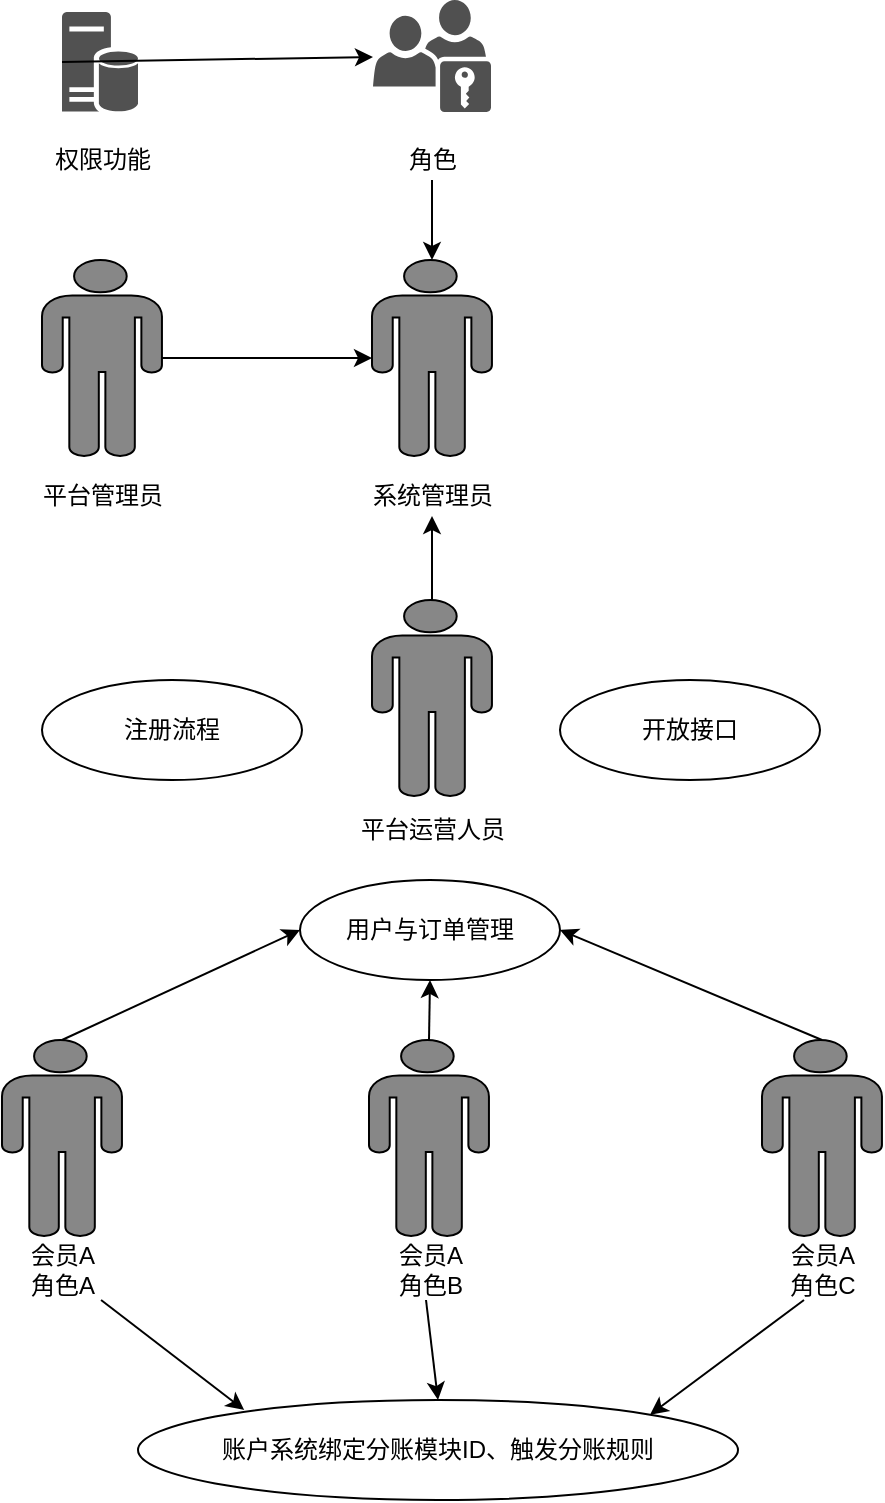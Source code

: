 <mxfile version="12.9.9" type="device"><diagram id="GYDrS34fyxrOtJpYogW4" name="第 1 页"><mxGraphModel dx="1086" dy="806" grid="1" gridSize="10" guides="1" tooltips="1" connect="1" arrows="1" fold="1" page="1" pageScale="1" pageWidth="827" pageHeight="1169" math="0" shadow="0"><root><mxCell id="0"/><mxCell id="1" parent="0"/><mxCell id="rxxtE14Z9-L_EbQFx3h2-1" value="" style="edgeStyle=orthogonalEdgeStyle;rounded=0;orthogonalLoop=1;jettySize=auto;html=1;entryX=0.5;entryY=0;entryDx=0;entryDy=0;entryPerimeter=0;" edge="1" parent="1" source="rxxtE14Z9-L_EbQFx3h2-2" target="rxxtE14Z9-L_EbQFx3h2-8"><mxGeometry relative="1" as="geometry"><mxPoint x="415" y="340" as="targetPoint"/></mxGeometry></mxCell><mxCell id="rxxtE14Z9-L_EbQFx3h2-2" value="角色" style="text;html=1;align=center;verticalAlign=middle;resizable=0;points=[];autosize=1;" vertex="1" parent="1"><mxGeometry x="395" y="240" width="40" height="20" as="geometry"/></mxCell><mxCell id="rxxtE14Z9-L_EbQFx3h2-3" value="" style="shape=mxgraph.signs.people.man_1;html=1;fillColor=#878787;strokeColor=#000000;verticalLabelPosition=bottom;verticalAlign=top;align=center;" vertex="1" parent="1"><mxGeometry x="220" y="300" width="60" height="98" as="geometry"/></mxCell><mxCell id="rxxtE14Z9-L_EbQFx3h2-4" value="平台管理员" style="text;html=1;align=center;verticalAlign=middle;resizable=0;points=[];autosize=1;" vertex="1" parent="1"><mxGeometry x="210" y="408" width="80" height="20" as="geometry"/></mxCell><mxCell id="rxxtE14Z9-L_EbQFx3h2-5" value="权限功能" style="text;html=1;align=center;verticalAlign=middle;resizable=0;points=[];autosize=1;" vertex="1" parent="1"><mxGeometry x="220" y="240" width="60" height="20" as="geometry"/></mxCell><mxCell id="rxxtE14Z9-L_EbQFx3h2-6" value="" style="shape=mxgraph.signs.people.man_1;html=1;fillColor=#878787;strokeColor=#000000;verticalLabelPosition=bottom;verticalAlign=top;align=center;" vertex="1" parent="1"><mxGeometry x="385" y="470" width="60" height="98" as="geometry"/></mxCell><mxCell id="rxxtE14Z9-L_EbQFx3h2-7" value="平台运营人员" style="text;html=1;align=center;verticalAlign=middle;resizable=0;points=[];autosize=1;" vertex="1" parent="1"><mxGeometry x="370" y="575" width="90" height="20" as="geometry"/></mxCell><mxCell id="rxxtE14Z9-L_EbQFx3h2-8" value="" style="shape=mxgraph.signs.people.man_1;html=1;fillColor=#878787;strokeColor=#000000;verticalLabelPosition=bottom;verticalAlign=top;align=center;" vertex="1" parent="1"><mxGeometry x="385" y="300" width="60" height="98" as="geometry"/></mxCell><mxCell id="rxxtE14Z9-L_EbQFx3h2-9" value="系统管理员" style="text;html=1;align=center;verticalAlign=middle;resizable=0;points=[];autosize=1;" vertex="1" parent="1"><mxGeometry x="375" y="408" width="80" height="20" as="geometry"/></mxCell><mxCell id="rxxtE14Z9-L_EbQFx3h2-10" value="" style="pointerEvents=1;shadow=0;dashed=0;html=1;strokeColor=none;fillColor=#505050;labelPosition=center;verticalLabelPosition=bottom;verticalAlign=top;outlineConnect=0;align=center;shape=mxgraph.office.users.role_group;" vertex="1" parent="1"><mxGeometry x="385.5" y="170" width="59" height="56" as="geometry"/></mxCell><mxCell id="rxxtE14Z9-L_EbQFx3h2-11" value="" style="pointerEvents=1;shadow=0;dashed=0;html=1;strokeColor=none;labelPosition=center;verticalLabelPosition=bottom;verticalAlign=top;align=center;fillColor=#515151;shape=mxgraph.mscae.enterprise.database_server" vertex="1" parent="1"><mxGeometry x="230" y="176" width="38" height="50" as="geometry"/></mxCell><mxCell id="rxxtE14Z9-L_EbQFx3h2-12" value="" style="endArrow=classic;html=1;entryX=0;entryY=0.5;entryDx=0;entryDy=0;entryPerimeter=0;exitX=1;exitY=0.5;exitDx=0;exitDy=0;exitPerimeter=0;" edge="1" parent="1" source="rxxtE14Z9-L_EbQFx3h2-3" target="rxxtE14Z9-L_EbQFx3h2-8"><mxGeometry width="50" height="50" relative="1" as="geometry"><mxPoint x="304.5" y="550" as="sourcePoint"/><mxPoint x="594.5" y="420" as="targetPoint"/></mxGeometry></mxCell><mxCell id="rxxtE14Z9-L_EbQFx3h2-13" value="" style="endArrow=classic;html=1;exitX=0.5;exitY=0;exitDx=0;exitDy=0;exitPerimeter=0;" edge="1" parent="1" source="rxxtE14Z9-L_EbQFx3h2-6" target="rxxtE14Z9-L_EbQFx3h2-9"><mxGeometry width="50" height="50" relative="1" as="geometry"><mxPoint x="314.5" y="560" as="sourcePoint"/><mxPoint x="412.54" y="468" as="targetPoint"/></mxGeometry></mxCell><mxCell id="rxxtE14Z9-L_EbQFx3h2-14" value="" style="endArrow=classic;html=1;exitX=0;exitY=0.5;exitDx=0;exitDy=0;exitPerimeter=0;" edge="1" parent="1" source="rxxtE14Z9-L_EbQFx3h2-11" target="rxxtE14Z9-L_EbQFx3h2-10"><mxGeometry width="50" height="50" relative="1" as="geometry"><mxPoint x="524.5" y="572" as="sourcePoint"/><mxPoint x="435.019" y="478" as="targetPoint"/></mxGeometry></mxCell><mxCell id="rxxtE14Z9-L_EbQFx3h2-17" value="注册流程" style="ellipse;whiteSpace=wrap;html=1;" vertex="1" parent="1"><mxGeometry x="220" y="510" width="130" height="50" as="geometry"/></mxCell><mxCell id="rxxtE14Z9-L_EbQFx3h2-18" value="用户与订单管理" style="ellipse;whiteSpace=wrap;html=1;" vertex="1" parent="1"><mxGeometry x="349" y="610" width="130" height="50" as="geometry"/></mxCell><mxCell id="rxxtE14Z9-L_EbQFx3h2-19" value="账户系统绑定分账模块ID、触发分账规则" style="ellipse;whiteSpace=wrap;html=1;" vertex="1" parent="1"><mxGeometry x="268" y="870" width="300" height="50" as="geometry"/></mxCell><mxCell id="rxxtE14Z9-L_EbQFx3h2-21" value="" style="shape=mxgraph.signs.people.man_1;html=1;fillColor=#878787;strokeColor=#000000;verticalLabelPosition=bottom;verticalAlign=top;align=center;" vertex="1" parent="1"><mxGeometry x="200" y="690" width="60" height="98" as="geometry"/></mxCell><mxCell id="rxxtE14Z9-L_EbQFx3h2-22" value="" style="shape=mxgraph.signs.people.man_1;html=1;fillColor=#878787;strokeColor=#000000;verticalLabelPosition=bottom;verticalAlign=top;align=center;" vertex="1" parent="1"><mxGeometry x="383.5" y="690" width="60" height="98" as="geometry"/></mxCell><mxCell id="rxxtE14Z9-L_EbQFx3h2-23" value="" style="endArrow=classic;html=1;exitX=0.5;exitY=0;exitDx=0;exitDy=0;exitPerimeter=0;entryX=0;entryY=0.5;entryDx=0;entryDy=0;" edge="1" parent="1" source="rxxtE14Z9-L_EbQFx3h2-21" target="rxxtE14Z9-L_EbQFx3h2-18"><mxGeometry width="50" height="50" relative="1" as="geometry"><mxPoint x="390" y="610" as="sourcePoint"/><mxPoint x="410" y="680" as="targetPoint"/></mxGeometry></mxCell><mxCell id="rxxtE14Z9-L_EbQFx3h2-24" value="" style="endArrow=classic;html=1;exitX=0.5;exitY=0;exitDx=0;exitDy=0;exitPerimeter=0;entryX=0.5;entryY=1;entryDx=0;entryDy=0;" edge="1" parent="1" source="rxxtE14Z9-L_EbQFx3h2-22" target="rxxtE14Z9-L_EbQFx3h2-18"><mxGeometry width="50" height="50" relative="1" as="geometry"><mxPoint x="240" y="760" as="sourcePoint"/><mxPoint x="360" y="655" as="targetPoint"/></mxGeometry></mxCell><mxCell id="rxxtE14Z9-L_EbQFx3h2-25" value="会员A&lt;br&gt;角色B" style="text;html=1;align=center;verticalAlign=middle;resizable=0;points=[];autosize=1;fillColor=#FFFFFF;" vertex="1" parent="1"><mxGeometry x="388.5" y="790" width="50" height="30" as="geometry"/></mxCell><mxCell id="rxxtE14Z9-L_EbQFx3h2-26" value="会员A&lt;br&gt;角色A" style="text;html=1;align=center;verticalAlign=middle;resizable=0;points=[];autosize=1;fillColor=#FFFFFF;" vertex="1" parent="1"><mxGeometry x="205" y="790" width="50" height="30" as="geometry"/></mxCell><mxCell id="rxxtE14Z9-L_EbQFx3h2-33" value="开放接口" style="ellipse;whiteSpace=wrap;html=1;" vertex="1" parent="1"><mxGeometry x="479" y="510" width="130" height="50" as="geometry"/></mxCell><mxCell id="rxxtE14Z9-L_EbQFx3h2-34" value="" style="shape=mxgraph.signs.people.man_1;html=1;fillColor=#878787;strokeColor=#000000;verticalLabelPosition=bottom;verticalAlign=top;align=center;" vertex="1" parent="1"><mxGeometry x="580" y="690" width="60" height="98" as="geometry"/></mxCell><mxCell id="rxxtE14Z9-L_EbQFx3h2-35" value="会员A&lt;br&gt;角色C" style="text;html=1;align=center;verticalAlign=middle;resizable=0;points=[];autosize=1;fillColor=#FFFFFF;" vertex="1" parent="1"><mxGeometry x="585" y="790" width="50" height="30" as="geometry"/></mxCell><mxCell id="rxxtE14Z9-L_EbQFx3h2-37" value="" style="endArrow=classic;html=1;exitX=0.5;exitY=0;exitDx=0;exitDy=0;exitPerimeter=0;entryX=1;entryY=0.5;entryDx=0;entryDy=0;" edge="1" parent="1" source="rxxtE14Z9-L_EbQFx3h2-34" target="rxxtE14Z9-L_EbQFx3h2-18"><mxGeometry width="50" height="50" relative="1" as="geometry"><mxPoint x="511" y="690" as="sourcePoint"/><mxPoint x="435" y="660" as="targetPoint"/></mxGeometry></mxCell><mxCell id="rxxtE14Z9-L_EbQFx3h2-38" value="" style="endArrow=classic;html=1;entryX=0.177;entryY=0.1;entryDx=0;entryDy=0;entryPerimeter=0;" edge="1" parent="1" source="rxxtE14Z9-L_EbQFx3h2-26" target="rxxtE14Z9-L_EbQFx3h2-19"><mxGeometry width="50" height="50" relative="1" as="geometry"><mxPoint x="390" y="640" as="sourcePoint"/><mxPoint x="440" y="590" as="targetPoint"/></mxGeometry></mxCell><mxCell id="rxxtE14Z9-L_EbQFx3h2-39" value="" style="endArrow=classic;html=1;entryX=0.5;entryY=0;entryDx=0;entryDy=0;exitX=0.47;exitY=1;exitDx=0;exitDy=0;exitPerimeter=0;" edge="1" parent="1" source="rxxtE14Z9-L_EbQFx3h2-25" target="rxxtE14Z9-L_EbQFx3h2-19"><mxGeometry width="50" height="50" relative="1" as="geometry"><mxPoint x="259.521" y="830" as="sourcePoint"/><mxPoint x="331.1" y="885" as="targetPoint"/></mxGeometry></mxCell><mxCell id="rxxtE14Z9-L_EbQFx3h2-40" value="" style="endArrow=classic;html=1;entryX=1;entryY=0;entryDx=0;entryDy=0;exitX=0.32;exitY=1;exitDx=0;exitDy=0;exitPerimeter=0;" edge="1" parent="1" source="rxxtE14Z9-L_EbQFx3h2-35" target="rxxtE14Z9-L_EbQFx3h2-19"><mxGeometry width="50" height="50" relative="1" as="geometry"><mxPoint x="422" y="830" as="sourcePoint"/><mxPoint x="428" y="880" as="targetPoint"/></mxGeometry></mxCell></root></mxGraphModel></diagram></mxfile>